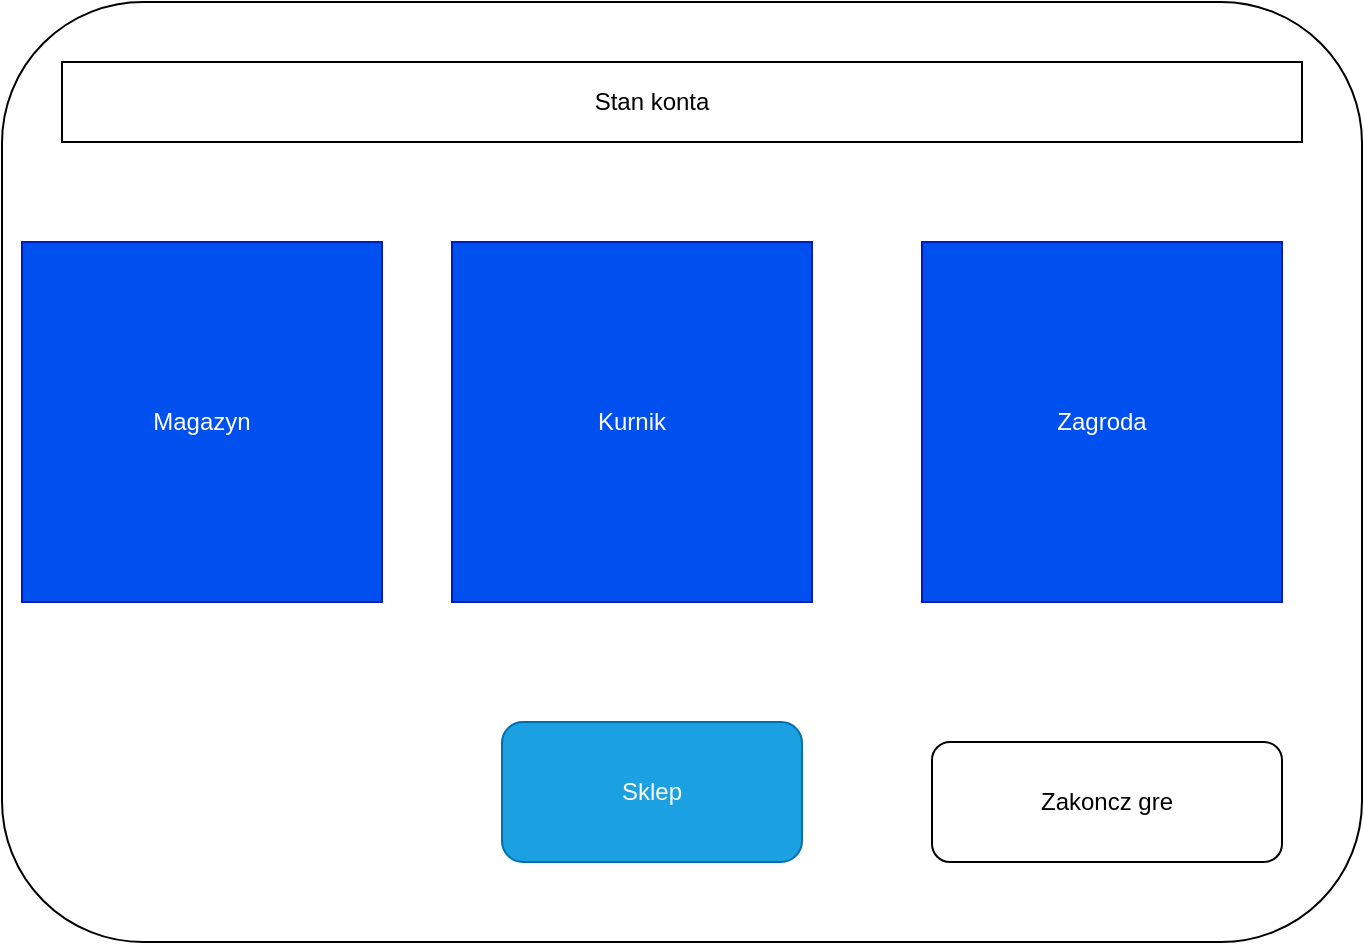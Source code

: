<mxfile version="22.0.2" type="device" pages="3">
  <diagram name="GlowneOkno" id="ZQtiOgeaAqLgtDFDICwd">
    <mxGraphModel dx="1036" dy="606" grid="1" gridSize="10" guides="1" tooltips="1" connect="1" arrows="1" fold="1" page="1" pageScale="1" pageWidth="827" pageHeight="1169" math="0" shadow="0">
      <root>
        <mxCell id="0" />
        <mxCell id="1" parent="0" />
        <mxCell id="v-Db6kQIVCPfQLXBWvrw-2" value="" style="rounded=1;whiteSpace=wrap;html=1;fillColor=none;" parent="1" vertex="1">
          <mxGeometry x="70" y="40" width="680" height="470" as="geometry" />
        </mxCell>
        <mxCell id="v-Db6kQIVCPfQLXBWvrw-3" value="" style="rounded=0;whiteSpace=wrap;html=1;" parent="1" vertex="1">
          <mxGeometry x="100" y="70" width="620" height="40" as="geometry" />
        </mxCell>
        <mxCell id="v-Db6kQIVCPfQLXBWvrw-4" value="Stan konta" style="text;html=1;strokeColor=none;fillColor=none;align=center;verticalAlign=middle;whiteSpace=wrap;rounded=0;" parent="1" vertex="1">
          <mxGeometry x="365" y="75" width="60" height="30" as="geometry" />
        </mxCell>
        <mxCell id="v-Db6kQIVCPfQLXBWvrw-5" value="Sklep" style="rounded=1;whiteSpace=wrap;html=1;fillColor=#1ba1e2;fontColor=#ffffff;strokeColor=#006EAF;" parent="1" vertex="1">
          <mxGeometry x="320" y="400" width="150" height="70" as="geometry" />
        </mxCell>
        <mxCell id="v-Db6kQIVCPfQLXBWvrw-6" value="Magazyn" style="whiteSpace=wrap;html=1;aspect=fixed;fillColor=#0050ef;fontColor=#ffffff;strokeColor=#001DBC;" parent="1" vertex="1">
          <mxGeometry x="80" y="160" width="180" height="180" as="geometry" />
        </mxCell>
        <mxCell id="v-Db6kQIVCPfQLXBWvrw-8" value="Kurnik" style="whiteSpace=wrap;html=1;aspect=fixed;fillColor=#0050ef;fontColor=#ffffff;strokeColor=#001DBC;" parent="1" vertex="1">
          <mxGeometry x="295" y="160" width="180" height="180" as="geometry" />
        </mxCell>
        <mxCell id="v-Db6kQIVCPfQLXBWvrw-9" value="Zagroda" style="whiteSpace=wrap;html=1;aspect=fixed;fillColor=#0050ef;fontColor=#ffffff;strokeColor=#001DBC;" parent="1" vertex="1">
          <mxGeometry x="530" y="160" width="180" height="180" as="geometry" />
        </mxCell>
        <mxCell id="v-Db6kQIVCPfQLXBWvrw-10" value="Zakoncz gre" style="rounded=1;whiteSpace=wrap;html=1;" parent="1" vertex="1">
          <mxGeometry x="535" y="410" width="175" height="60" as="geometry" />
        </mxCell>
      </root>
    </mxGraphModel>
  </diagram>
  <diagram id="us8ZRcSm0wxCaSjN48pm" name="Kurnik">
    <mxGraphModel dx="1036" dy="606" grid="1" gridSize="10" guides="0" tooltips="1" connect="1" arrows="1" fold="1" page="1" pageScale="1" pageWidth="827" pageHeight="1169" math="0" shadow="0">
      <root>
        <mxCell id="0" />
        <mxCell id="1" parent="0" />
        <mxCell id="3XrsAW84MWwJglnKaimV-3" value="Grzenda" style="rounded=0;whiteSpace=wrap;html=1;fillColor=#a0522d;fontColor=#ffffff;strokeColor=#6D1F00;" parent="1" vertex="1">
          <mxGeometry x="40" y="80" width="720" height="150" as="geometry" />
        </mxCell>
        <mxCell id="3XrsAW84MWwJglnKaimV-2" value="Kurnik" style="rounded=0;whiteSpace=wrap;html=1;" parent="1" vertex="1">
          <mxGeometry x="40" y="40" width="720" height="40" as="geometry" />
        </mxCell>
        <mxCell id="3XrsAW84MWwJglnKaimV-10" value="Grzenda" style="rounded=0;whiteSpace=wrap;html=1;fillColor=#a0522d;fontColor=#ffffff;strokeColor=#6D1F00;" parent="1" vertex="1">
          <mxGeometry x="40" y="270" width="720" height="150" as="geometry" />
        </mxCell>
        <mxCell id="3XrsAW84MWwJglnKaimV-11" value="" style="group" parent="1" vertex="1" connectable="0">
          <mxGeometry x="50" y="275" width="100" height="140" as="geometry" />
        </mxCell>
        <mxCell id="3XrsAW84MWwJglnKaimV-12" value="Miejsce na koguta" style="rounded=1;whiteSpace=wrap;html=1;fillColor=#e3c800;fontColor=#FF3333;strokeColor=#B09500;" parent="3XrsAW84MWwJglnKaimV-11" vertex="1">
          <mxGeometry width="100" height="140" as="geometry" />
        </mxCell>
        <mxCell id="3XrsAW84MWwJglnKaimV-17" value="" style="group" parent="1" vertex="1" connectable="0">
          <mxGeometry x="50" y="85" width="170" height="140" as="geometry" />
        </mxCell>
        <mxCell id="3XrsAW84MWwJglnKaimV-8" value="" style="group" parent="3XrsAW84MWwJglnKaimV-17" vertex="1" connectable="0">
          <mxGeometry width="100" height="140" as="geometry" />
        </mxCell>
        <mxCell id="3XrsAW84MWwJglnKaimV-4" value="" style="rounded=1;whiteSpace=wrap;html=1;fillColor=#e3c800;fontColor=#000000;strokeColor=#B09500;" parent="3XrsAW84MWwJglnKaimV-8" vertex="1">
          <mxGeometry width="100" height="140" as="geometry" />
        </mxCell>
        <mxCell id="3XrsAW84MWwJglnKaimV-7" value="Obrzek Koguta" style="ellipse;whiteSpace=wrap;html=1;aspect=fixed;" parent="3XrsAW84MWwJglnKaimV-8" vertex="1">
          <mxGeometry x="10" y="30" width="80" height="80" as="geometry" />
        </mxCell>
        <mxCell id="3XrsAW84MWwJglnKaimV-20" value="" style="group" parent="1" vertex="1" connectable="0">
          <mxGeometry x="250" y="90" width="100" height="140" as="geometry" />
        </mxCell>
        <mxCell id="3XrsAW84MWwJglnKaimV-21" value="" style="rounded=1;whiteSpace=wrap;html=1;fillColor=#e3c800;fontColor=#000000;strokeColor=#B09500;" parent="3XrsAW84MWwJglnKaimV-20" vertex="1">
          <mxGeometry y="-10" width="100" height="140" as="geometry" />
        </mxCell>
        <mxCell id="3XrsAW84MWwJglnKaimV-22" value="Obrzek Kura" style="ellipse;whiteSpace=wrap;html=1;aspect=fixed;" parent="3XrsAW84MWwJglnKaimV-20" vertex="1">
          <mxGeometry x="10" y="30" width="80" height="80" as="geometry" />
        </mxCell>
        <mxCell id="3XrsAW84MWwJglnKaimV-24" value="" style="ellipse;whiteSpace=wrap;html=1;aspect=fixed;fillColor=#fff2cc;gradientColor=#ffd966;strokeColor=#d6b656;" parent="3XrsAW84MWwJglnKaimV-20" vertex="1">
          <mxGeometry y="120" width="20" height="20" as="geometry" />
        </mxCell>
        <mxCell id="3XrsAW84MWwJglnKaimV-25" value="" style="ellipse;whiteSpace=wrap;html=1;aspect=fixed;fillColor=#fff2cc;gradientColor=#ffd966;strokeColor=#d6b656;" parent="3XrsAW84MWwJglnKaimV-20" vertex="1">
          <mxGeometry x="20" y="120" width="20" height="20" as="geometry" />
        </mxCell>
        <mxCell id="3XrsAW84MWwJglnKaimV-26" value="" style="ellipse;whiteSpace=wrap;html=1;aspect=fixed;fillColor=#fff2cc;gradientColor=#ffd966;strokeColor=#d6b656;" parent="3XrsAW84MWwJglnKaimV-20" vertex="1">
          <mxGeometry x="40" y="120" width="20" height="20" as="geometry" />
        </mxCell>
        <mxCell id="3XrsAW84MWwJglnKaimV-27" value="" style="ellipse;whiteSpace=wrap;html=1;aspect=fixed;fillColor=#fff2cc;gradientColor=#ffd966;strokeColor=#d6b656;" parent="3XrsAW84MWwJglnKaimV-20" vertex="1">
          <mxGeometry x="60" y="120" width="20" height="20" as="geometry" />
        </mxCell>
        <mxCell id="3XrsAW84MWwJglnKaimV-28" value="" style="ellipse;whiteSpace=wrap;html=1;aspect=fixed;fillColor=#fff2cc;gradientColor=#ffd966;strokeColor=#d6b656;" parent="3XrsAW84MWwJglnKaimV-20" vertex="1">
          <mxGeometry x="80" y="120" width="20" height="20" as="geometry" />
        </mxCell>
        <mxCell id="3XrsAW84MWwJglnKaimV-35" value="" style="group" parent="1" vertex="1" connectable="0">
          <mxGeometry x="250" y="90" width="100" height="140" as="geometry" />
        </mxCell>
        <mxCell id="3XrsAW84MWwJglnKaimV-36" value="" style="rounded=1;whiteSpace=wrap;html=1;fillColor=#e3c800;fontColor=#000000;strokeColor=#B09500;" parent="3XrsAW84MWwJglnKaimV-35" vertex="1">
          <mxGeometry y="-10" width="100" height="140" as="geometry" />
        </mxCell>
        <mxCell id="3XrsAW84MWwJglnKaimV-37" value="Obrzek Kura" style="ellipse;whiteSpace=wrap;html=1;aspect=fixed;" parent="3XrsAW84MWwJglnKaimV-35" vertex="1">
          <mxGeometry x="10" y="30" width="80" height="80" as="geometry" />
        </mxCell>
        <mxCell id="3XrsAW84MWwJglnKaimV-38" value="" style="ellipse;whiteSpace=wrap;html=1;aspect=fixed;fillColor=#fff2cc;gradientColor=#ffd966;strokeColor=#d6b656;" parent="3XrsAW84MWwJglnKaimV-35" vertex="1">
          <mxGeometry y="120" width="20" height="20" as="geometry" />
        </mxCell>
        <mxCell id="3XrsAW84MWwJglnKaimV-39" value="" style="ellipse;whiteSpace=wrap;html=1;aspect=fixed;fillColor=#fff2cc;gradientColor=#ffd966;strokeColor=#d6b656;" parent="3XrsAW84MWwJglnKaimV-35" vertex="1">
          <mxGeometry x="20" y="120" width="20" height="20" as="geometry" />
        </mxCell>
        <mxCell id="3XrsAW84MWwJglnKaimV-40" value="" style="ellipse;whiteSpace=wrap;html=1;aspect=fixed;fillColor=#fff2cc;gradientColor=#ffd966;strokeColor=#d6b656;" parent="3XrsAW84MWwJglnKaimV-35" vertex="1">
          <mxGeometry x="40" y="120" width="20" height="20" as="geometry" />
        </mxCell>
        <mxCell id="3XrsAW84MWwJglnKaimV-41" value="" style="ellipse;whiteSpace=wrap;html=1;aspect=fixed;fillColor=#fff2cc;gradientColor=#ffd966;strokeColor=#d6b656;" parent="3XrsAW84MWwJglnKaimV-35" vertex="1">
          <mxGeometry x="60" y="120" width="20" height="20" as="geometry" />
        </mxCell>
        <mxCell id="3XrsAW84MWwJglnKaimV-42" value="" style="ellipse;whiteSpace=wrap;html=1;aspect=fixed;fillColor=#fff2cc;gradientColor=#ffd966;strokeColor=#d6b656;" parent="3XrsAW84MWwJglnKaimV-35" vertex="1">
          <mxGeometry x="80" y="120" width="20" height="20" as="geometry" />
        </mxCell>
        <mxCell id="3XrsAW84MWwJglnKaimV-68" value="" style="group" parent="1" vertex="1" connectable="0">
          <mxGeometry x="240" y="280" width="100" height="140" as="geometry" />
        </mxCell>
        <mxCell id="3XrsAW84MWwJglnKaimV-69" value="" style="rounded=1;whiteSpace=wrap;html=1;fillColor=#e3c800;fontColor=#000000;strokeColor=#B09500;" parent="3XrsAW84MWwJglnKaimV-68" vertex="1">
          <mxGeometry y="-10" width="100" height="140" as="geometry" />
        </mxCell>
        <mxCell id="3XrsAW84MWwJglnKaimV-70" value="Obrzek Kura" style="ellipse;whiteSpace=wrap;html=1;aspect=fixed;" parent="3XrsAW84MWwJglnKaimV-68" vertex="1">
          <mxGeometry x="10" y="30" width="80" height="80" as="geometry" />
        </mxCell>
        <mxCell id="3XrsAW84MWwJglnKaimV-71" value="" style="ellipse;whiteSpace=wrap;html=1;aspect=fixed;fillColor=#fff2cc;gradientColor=#ffd966;strokeColor=#d6b656;" parent="3XrsAW84MWwJglnKaimV-68" vertex="1">
          <mxGeometry y="120" width="20" height="20" as="geometry" />
        </mxCell>
        <mxCell id="3XrsAW84MWwJglnKaimV-72" value="" style="ellipse;whiteSpace=wrap;html=1;aspect=fixed;fillColor=#fff2cc;gradientColor=#ffd966;strokeColor=#d6b656;" parent="3XrsAW84MWwJglnKaimV-68" vertex="1">
          <mxGeometry x="20" y="120" width="20" height="20" as="geometry" />
        </mxCell>
        <mxCell id="3XrsAW84MWwJglnKaimV-73" value="" style="ellipse;whiteSpace=wrap;html=1;aspect=fixed;fillColor=#fff2cc;gradientColor=#ffd966;strokeColor=#d6b656;" parent="3XrsAW84MWwJglnKaimV-68" vertex="1">
          <mxGeometry x="40" y="120" width="20" height="20" as="geometry" />
        </mxCell>
        <mxCell id="3XrsAW84MWwJglnKaimV-74" value="" style="ellipse;whiteSpace=wrap;html=1;aspect=fixed;fillColor=#fff2cc;gradientColor=#ffd966;strokeColor=#d6b656;" parent="3XrsAW84MWwJglnKaimV-68" vertex="1">
          <mxGeometry x="60" y="120" width="20" height="20" as="geometry" />
        </mxCell>
        <mxCell id="3XrsAW84MWwJglnKaimV-75" value="" style="ellipse;whiteSpace=wrap;html=1;aspect=fixed;fillColor=#fff2cc;gradientColor=#ffd966;strokeColor=#d6b656;" parent="3XrsAW84MWwJglnKaimV-68" vertex="1">
          <mxGeometry x="80" y="120" width="20" height="20" as="geometry" />
        </mxCell>
        <mxCell id="3XrsAW84MWwJglnKaimV-79" value="" style="group" parent="1" vertex="1" connectable="0">
          <mxGeometry x="240" y="280" width="100" height="140" as="geometry" />
        </mxCell>
        <mxCell id="3XrsAW84MWwJglnKaimV-81" value="Obrzek Kura" style="ellipse;whiteSpace=wrap;html=1;aspect=fixed;" parent="3XrsAW84MWwJglnKaimV-79" vertex="1">
          <mxGeometry x="10" y="30" width="80" height="80" as="geometry" />
        </mxCell>
        <mxCell id="3XrsAW84MWwJglnKaimV-82" value="" style="ellipse;whiteSpace=wrap;html=1;aspect=fixed;fillColor=#d5e8d4;gradientColor=#97d077;strokeColor=#82b366;" parent="3XrsAW84MWwJglnKaimV-79" vertex="1">
          <mxGeometry y="120" width="20" height="20" as="geometry" />
        </mxCell>
        <mxCell id="3XrsAW84MWwJglnKaimV-83" value="" style="ellipse;whiteSpace=wrap;html=1;aspect=fixed;fillColor=#d5e8d4;gradientColor=#97d077;strokeColor=#82b366;" parent="3XrsAW84MWwJglnKaimV-79" vertex="1">
          <mxGeometry x="20" y="120" width="20" height="20" as="geometry" />
        </mxCell>
        <mxCell id="3XrsAW84MWwJglnKaimV-84" value="" style="ellipse;whiteSpace=wrap;html=1;aspect=fixed;fillColor=#fff2cc;gradientColor=#ffd966;strokeColor=#d6b656;" parent="3XrsAW84MWwJglnKaimV-79" vertex="1">
          <mxGeometry x="40" y="120" width="20" height="20" as="geometry" />
        </mxCell>
        <mxCell id="3XrsAW84MWwJglnKaimV-85" value="" style="ellipse;whiteSpace=wrap;html=1;aspect=fixed;fillColor=#d5e8d4;gradientColor=#97d077;strokeColor=#82b366;" parent="3XrsAW84MWwJglnKaimV-79" vertex="1">
          <mxGeometry x="60" y="120" width="20" height="20" as="geometry" />
        </mxCell>
        <mxCell id="3XrsAW84MWwJglnKaimV-86" value="" style="ellipse;whiteSpace=wrap;html=1;aspect=fixed;fillColor=#fff2cc;gradientColor=#ffd966;strokeColor=#d6b656;" parent="3XrsAW84MWwJglnKaimV-79" vertex="1">
          <mxGeometry x="80" y="120" width="20" height="20" as="geometry" />
        </mxCell>
        <mxCell id="3XrsAW84MWwJglnKaimV-90" value="" style="group" parent="1" vertex="1" connectable="0">
          <mxGeometry x="480" y="280" width="100" height="140" as="geometry" />
        </mxCell>
        <mxCell id="3XrsAW84MWwJglnKaimV-91" value="" style="rounded=1;whiteSpace=wrap;html=1;fillColor=#e3c800;fontColor=#000000;strokeColor=#B09500;" parent="3XrsAW84MWwJglnKaimV-90" vertex="1">
          <mxGeometry y="-10" width="100" height="140" as="geometry" />
        </mxCell>
        <mxCell id="3XrsAW84MWwJglnKaimV-92" value="Obrzek Kura" style="ellipse;whiteSpace=wrap;html=1;aspect=fixed;" parent="3XrsAW84MWwJglnKaimV-90" vertex="1">
          <mxGeometry x="10" y="30" width="80" height="80" as="geometry" />
        </mxCell>
        <mxCell id="3XrsAW84MWwJglnKaimV-93" value="" style="ellipse;whiteSpace=wrap;html=1;aspect=fixed;fillColor=#fff2cc;gradientColor=#ffd966;strokeColor=#d6b656;" parent="3XrsAW84MWwJglnKaimV-90" vertex="1">
          <mxGeometry y="120" width="20" height="20" as="geometry" />
        </mxCell>
        <mxCell id="3XrsAW84MWwJglnKaimV-94" value="" style="ellipse;whiteSpace=wrap;html=1;aspect=fixed;fillColor=#fff2cc;gradientColor=#ffd966;strokeColor=#d6b656;" parent="3XrsAW84MWwJglnKaimV-90" vertex="1">
          <mxGeometry x="20" y="120" width="20" height="20" as="geometry" />
        </mxCell>
        <mxCell id="3XrsAW84MWwJglnKaimV-95" value="" style="ellipse;whiteSpace=wrap;html=1;aspect=fixed;fillColor=#fff2cc;gradientColor=#ffd966;strokeColor=#d6b656;" parent="3XrsAW84MWwJglnKaimV-90" vertex="1">
          <mxGeometry x="40" y="120" width="20" height="20" as="geometry" />
        </mxCell>
        <mxCell id="3XrsAW84MWwJglnKaimV-96" value="" style="ellipse;whiteSpace=wrap;html=1;aspect=fixed;fillColor=#fff2cc;gradientColor=#ffd966;strokeColor=#d6b656;" parent="3XrsAW84MWwJglnKaimV-90" vertex="1">
          <mxGeometry x="60" y="120" width="20" height="20" as="geometry" />
        </mxCell>
        <mxCell id="3XrsAW84MWwJglnKaimV-97" value="" style="ellipse;whiteSpace=wrap;html=1;aspect=fixed;fillColor=#fff2cc;gradientColor=#ffd966;strokeColor=#d6b656;" parent="3XrsAW84MWwJglnKaimV-90" vertex="1">
          <mxGeometry x="80" y="120" width="20" height="20" as="geometry" />
        </mxCell>
        <mxCell id="3XrsAW84MWwJglnKaimV-101" value="" style="group;fillColor=none;" parent="1" vertex="1" connectable="0">
          <mxGeometry x="480" y="280" width="100" height="140" as="geometry" />
        </mxCell>
        <mxCell id="3XrsAW84MWwJglnKaimV-102" value="" style="rounded=1;whiteSpace=wrap;html=1;fillColor=#e3c800;fontColor=#000000;strokeColor=#B09500;" parent="3XrsAW84MWwJglnKaimV-101" vertex="1">
          <mxGeometry y="-10" width="100" height="140" as="geometry" />
        </mxCell>
        <mxCell id="3XrsAW84MWwJglnKaimV-103" value="Obrzek Kura" style="ellipse;whiteSpace=wrap;html=1;aspect=fixed;" parent="3XrsAW84MWwJglnKaimV-101" vertex="1">
          <mxGeometry x="10" y="30" width="80" height="80" as="geometry" />
        </mxCell>
        <mxCell id="3XrsAW84MWwJglnKaimV-104" value="" style="ellipse;whiteSpace=wrap;html=1;aspect=fixed;fillColor=none;" parent="3XrsAW84MWwJglnKaimV-101" vertex="1">
          <mxGeometry y="120" width="20" height="20" as="geometry" />
        </mxCell>
        <mxCell id="3XrsAW84MWwJglnKaimV-105" value="" style="ellipse;whiteSpace=wrap;html=1;aspect=fixed;fillColor=none;" parent="3XrsAW84MWwJglnKaimV-101" vertex="1">
          <mxGeometry x="20" y="120" width="20" height="20" as="geometry" />
        </mxCell>
        <mxCell id="3XrsAW84MWwJglnKaimV-106" value="" style="ellipse;whiteSpace=wrap;html=1;aspect=fixed;fillColor=none;" parent="3XrsAW84MWwJglnKaimV-101" vertex="1">
          <mxGeometry x="40" y="120" width="20" height="20" as="geometry" />
        </mxCell>
        <mxCell id="3XrsAW84MWwJglnKaimV-107" value="" style="ellipse;whiteSpace=wrap;html=1;aspect=fixed;fillColor=none;" parent="3XrsAW84MWwJglnKaimV-101" vertex="1">
          <mxGeometry x="60" y="120" width="20" height="20" as="geometry" />
        </mxCell>
        <mxCell id="3XrsAW84MWwJglnKaimV-108" value="" style="ellipse;whiteSpace=wrap;html=1;aspect=fixed;fillColor=none;" parent="3XrsAW84MWwJglnKaimV-101" vertex="1">
          <mxGeometry x="80" y="120" width="20" height="20" as="geometry" />
        </mxCell>
        <mxCell id="3XrsAW84MWwJglnKaimV-110" value="Grzenda" style="rounded=0;whiteSpace=wrap;html=1;fillColor=#a0522d;fontColor=#ffffff;strokeColor=#6D1F00;" parent="1" vertex="1">
          <mxGeometry x="40" y="520" width="720" height="150" as="geometry" />
        </mxCell>
        <mxCell id="3XrsAW84MWwJglnKaimV-111" value="Kurnik" style="rounded=0;whiteSpace=wrap;html=1;" parent="1" vertex="1">
          <mxGeometry x="40" y="480" width="720" height="40" as="geometry" />
        </mxCell>
        <mxCell id="3XrsAW84MWwJglnKaimV-112" value="" style="group" parent="1" vertex="1" connectable="0">
          <mxGeometry x="50" y="525" width="170" height="140" as="geometry" />
        </mxCell>
        <mxCell id="3XrsAW84MWwJglnKaimV-114" value="" style="group" parent="3XrsAW84MWwJglnKaimV-112" vertex="1" connectable="0">
          <mxGeometry width="100" height="140" as="geometry" />
        </mxCell>
        <mxCell id="3XrsAW84MWwJglnKaimV-115" value="" style="rounded=1;whiteSpace=wrap;html=1;fillColor=#e3c800;fontColor=#000000;strokeColor=#B09500;" parent="3XrsAW84MWwJglnKaimV-114" vertex="1">
          <mxGeometry width="100" height="140" as="geometry" />
        </mxCell>
        <mxCell id="3XrsAW84MWwJglnKaimV-116" value="Obrzek Koguta" style="ellipse;whiteSpace=wrap;html=1;aspect=fixed;" parent="3XrsAW84MWwJglnKaimV-114" vertex="1">
          <mxGeometry x="10" y="30" width="80" height="80" as="geometry" />
        </mxCell>
        <mxCell id="3XrsAW84MWwJglnKaimV-155" value="klatka na kurczaki&amp;nbsp;" style="rounded=1;whiteSpace=wrap;html=1;fillColor=#d5e8d4;gradientColor=#97d077;strokeColor=#82b366;fontColor=#000000;" parent="1" vertex="1">
          <mxGeometry x="40" y="720" width="710" height="100" as="geometry" />
        </mxCell>
        <mxCell id="3XrsAW84MWwJglnKaimV-168" value="Liczba kurczakow" style="text;html=1;strokeColor=none;fillColor=none;align=center;verticalAlign=middle;whiteSpace=wrap;rounded=0;fontColor=#000000;" parent="1" vertex="1">
          <mxGeometry x="40" y="720" width="120" height="30" as="geometry" />
        </mxCell>
        <mxCell id="3XrsAW84MWwJglnKaimV-170" value="kurczak" style="ellipse;whiteSpace=wrap;html=1;aspect=fixed;fillColor=#fff2cc;gradientColor=#ffd966;strokeColor=#d6b656;fontColor=#000000;" parent="1" vertex="1">
          <mxGeometry x="50" y="750" width="30" height="30" as="geometry" />
        </mxCell>
        <mxCell id="3XrsAW84MWwJglnKaimV-172" value="Miejsce na kure" style="rounded=1;whiteSpace=wrap;html=1;fillColor=#e3c800;fontColor=#FF3333;strokeColor=#B09500;" parent="1" vertex="1">
          <mxGeometry x="430" y="530" width="100" height="140" as="geometry" />
        </mxCell>
        <mxCell id="3XrsAW84MWwJglnKaimV-173" value="Grzenda" style="rounded=0;whiteSpace=wrap;html=1;fillColor=#a0522d;fontColor=#ffffff;strokeColor=#6D1F00;" parent="1" vertex="1">
          <mxGeometry x="40" y="900" width="740" height="150" as="geometry" />
        </mxCell>
        <mxCell id="3XrsAW84MWwJglnKaimV-175" value="Miejsce na koguta&lt;br&gt;bez koguta nie ma jaj" style="rounded=1;whiteSpace=wrap;html=1;fillColor=#e3c800;fontColor=#FF3333;strokeColor=#B09500;" parent="1" vertex="1">
          <mxGeometry x="60" y="905" width="100" height="140" as="geometry" />
        </mxCell>
        <mxCell id="3XrsAW84MWwJglnKaimV-176" value="Miejsce na kure" style="rounded=1;whiteSpace=wrap;html=1;fillColor=#e3c800;fontColor=#FF3333;strokeColor=#B09500;" parent="1" vertex="1">
          <mxGeometry x="190" y="905" width="100" height="140" as="geometry" />
        </mxCell>
        <mxCell id="3XrsAW84MWwJglnKaimV-177" value="Miejsce na kure" style="rounded=1;whiteSpace=wrap;html=1;fillColor=#e3c800;fontColor=#FF3333;strokeColor=#B09500;" parent="1" vertex="1">
          <mxGeometry x="314" y="905" width="100" height="140" as="geometry" />
        </mxCell>
        <mxCell id="3XrsAW84MWwJglnKaimV-178" value="Miejsce na kure" style="rounded=1;whiteSpace=wrap;html=1;fillColor=#e3c800;fontColor=#FF3333;strokeColor=#B09500;" parent="1" vertex="1">
          <mxGeometry x="440" y="905" width="100" height="140" as="geometry" />
        </mxCell>
        <mxCell id="3XrsAW84MWwJglnKaimV-180" value="Miejsce na kure" style="rounded=1;whiteSpace=wrap;html=1;fillColor=#e3c800;fontColor=#FF3333;strokeColor=#B09500;" parent="1" vertex="1">
          <mxGeometry x="560" y="905" width="100" height="140" as="geometry" />
        </mxCell>
        <mxCell id="3XrsAW84MWwJglnKaimV-181" value="Miejsce na kure" style="rounded=1;whiteSpace=wrap;html=1;fillColor=#e3c800;fontColor=#FF3333;strokeColor=#B09500;" parent="1" vertex="1">
          <mxGeometry x="670" y="905" width="100" height="140" as="geometry" />
        </mxCell>
        <mxCell id="3XrsAW84MWwJglnKaimV-182" value="Grzenda" style="rounded=0;whiteSpace=wrap;html=1;fillColor=#a0522d;fontColor=#ffffff;strokeColor=#6D1F00;" parent="1" vertex="1">
          <mxGeometry x="40" y="1090" width="740" height="150" as="geometry" />
        </mxCell>
        <mxCell id="3XrsAW84MWwJglnKaimV-183" value="Miejsce na koguta" style="rounded=1;whiteSpace=wrap;html=1;fillColor=#e3c800;fontColor=#FF3333;strokeColor=#B09500;" parent="1" vertex="1">
          <mxGeometry x="60" y="1095" width="100" height="140" as="geometry" />
        </mxCell>
        <mxCell id="3XrsAW84MWwJglnKaimV-184" value="Miejsce na kure" style="rounded=1;whiteSpace=wrap;html=1;fillColor=#e3c800;fontColor=#FF3333;strokeColor=#B09500;" parent="1" vertex="1">
          <mxGeometry x="190" y="1095" width="100" height="140" as="geometry" />
        </mxCell>
        <mxCell id="3XrsAW84MWwJglnKaimV-185" value="Miejsce na kure" style="rounded=1;whiteSpace=wrap;html=1;fillColor=#e3c800;fontColor=#FF3333;strokeColor=#B09500;" parent="1" vertex="1">
          <mxGeometry x="314" y="1095" width="100" height="140" as="geometry" />
        </mxCell>
        <mxCell id="3XrsAW84MWwJglnKaimV-186" value="Miejsce na kure" style="rounded=1;whiteSpace=wrap;html=1;fillColor=#e3c800;fontColor=#FF3333;strokeColor=#B09500;" parent="1" vertex="1">
          <mxGeometry x="440" y="1095" width="100" height="140" as="geometry" />
        </mxCell>
        <mxCell id="3XrsAW84MWwJglnKaimV-187" value="Miejsce na kure" style="rounded=1;whiteSpace=wrap;html=1;fillColor=#e3c800;fontColor=#FF3333;strokeColor=#B09500;" parent="1" vertex="1">
          <mxGeometry x="560" y="1095" width="100" height="140" as="geometry" />
        </mxCell>
        <mxCell id="3XrsAW84MWwJglnKaimV-188" value="Miejsce na kure" style="rounded=1;whiteSpace=wrap;html=1;fillColor=#e3c800;fontColor=#FF3333;strokeColor=#B09500;" parent="1" vertex="1">
          <mxGeometry x="670" y="1095" width="100" height="140" as="geometry" />
        </mxCell>
        <mxCell id="3XrsAW84MWwJglnKaimV-190" value="" style="group" parent="1" vertex="1" connectable="0">
          <mxGeometry x="60" y="1095" width="100" height="140" as="geometry" />
        </mxCell>
        <mxCell id="3XrsAW84MWwJglnKaimV-191" value="" style="rounded=1;whiteSpace=wrap;html=1;fillColor=#e3c800;fontColor=#000000;strokeColor=#B09500;" parent="3XrsAW84MWwJglnKaimV-190" vertex="1">
          <mxGeometry width="100" height="140" as="geometry" />
        </mxCell>
        <mxCell id="3XrsAW84MWwJglnKaimV-192" value="Obrzek Koguta" style="ellipse;whiteSpace=wrap;html=1;aspect=fixed;" parent="3XrsAW84MWwJglnKaimV-190" vertex="1">
          <mxGeometry x="10" y="30" width="80" height="80" as="geometry" />
        </mxCell>
        <mxCell id="3XrsAW84MWwJglnKaimV-193" value="Grzenda" style="rounded=0;whiteSpace=wrap;html=1;fillColor=#a0522d;fontColor=#ffffff;strokeColor=#6D1F00;" parent="1" vertex="1">
          <mxGeometry x="40" y="1280" width="740" height="150" as="geometry" />
        </mxCell>
        <mxCell id="3XrsAW84MWwJglnKaimV-194" value="Miejsce na koguta" style="rounded=1;whiteSpace=wrap;html=1;fillColor=#e3c800;fontColor=#FF3333;strokeColor=#B09500;" parent="1" vertex="1">
          <mxGeometry x="60" y="1285" width="100" height="140" as="geometry" />
        </mxCell>
        <mxCell id="3XrsAW84MWwJglnKaimV-196" value="Miejsce na kure" style="rounded=1;whiteSpace=wrap;html=1;fillColor=#e3c800;fontColor=#FF3333;strokeColor=#B09500;" parent="1" vertex="1">
          <mxGeometry x="314" y="1285" width="100" height="140" as="geometry" />
        </mxCell>
        <mxCell id="3XrsAW84MWwJglnKaimV-197" value="Miejsce na kure" style="rounded=1;whiteSpace=wrap;html=1;fillColor=#e3c800;fontColor=#FF3333;strokeColor=#B09500;" parent="1" vertex="1">
          <mxGeometry x="440" y="1285" width="100" height="140" as="geometry" />
        </mxCell>
        <mxCell id="3XrsAW84MWwJglnKaimV-198" value="Miejsce na kure" style="rounded=1;whiteSpace=wrap;html=1;fillColor=#e3c800;fontColor=#FF3333;strokeColor=#B09500;" parent="1" vertex="1">
          <mxGeometry x="560" y="1285" width="100" height="140" as="geometry" />
        </mxCell>
        <mxCell id="3XrsAW84MWwJglnKaimV-199" value="Miejsce na kure" style="rounded=1;whiteSpace=wrap;html=1;fillColor=#e3c800;fontColor=#FF3333;strokeColor=#B09500;" parent="1" vertex="1">
          <mxGeometry x="670" y="1285" width="100" height="140" as="geometry" />
        </mxCell>
        <mxCell id="3XrsAW84MWwJglnKaimV-200" value="" style="group" parent="1" vertex="1" connectable="0">
          <mxGeometry x="60" y="1285" width="100" height="140" as="geometry" />
        </mxCell>
        <mxCell id="3XrsAW84MWwJglnKaimV-201" value="" style="rounded=1;whiteSpace=wrap;html=1;fillColor=#e3c800;fontColor=#000000;strokeColor=#B09500;" parent="3XrsAW84MWwJglnKaimV-200" vertex="1">
          <mxGeometry width="100" height="140" as="geometry" />
        </mxCell>
        <mxCell id="3XrsAW84MWwJglnKaimV-202" value="Obrzek Koguta" style="ellipse;whiteSpace=wrap;html=1;aspect=fixed;" parent="3XrsAW84MWwJglnKaimV-200" vertex="1">
          <mxGeometry x="10" y="30" width="80" height="80" as="geometry" />
        </mxCell>
        <mxCell id="3XrsAW84MWwJglnKaimV-241" value="" style="group" parent="1" vertex="1" connectable="0">
          <mxGeometry x="250" y="530" width="100" height="140" as="geometry" />
        </mxCell>
        <mxCell id="3XrsAW84MWwJglnKaimV-121" value="" style="group" parent="3XrsAW84MWwJglnKaimV-241" vertex="1" connectable="0">
          <mxGeometry width="100" height="140" as="geometry" />
        </mxCell>
        <mxCell id="3XrsAW84MWwJglnKaimV-122" value="" style="rounded=1;whiteSpace=wrap;html=1;fillColor=#e3c800;fontColor=#000000;strokeColor=#B09500;" parent="3XrsAW84MWwJglnKaimV-121" vertex="1">
          <mxGeometry y="-10" width="100" height="140" as="geometry" />
        </mxCell>
        <mxCell id="3XrsAW84MWwJglnKaimV-123" value="Obrzek Kura" style="ellipse;whiteSpace=wrap;html=1;aspect=fixed;" parent="3XrsAW84MWwJglnKaimV-121" vertex="1">
          <mxGeometry x="10" y="30" width="80" height="80" as="geometry" />
        </mxCell>
        <mxCell id="3XrsAW84MWwJglnKaimV-124" value="" style="ellipse;whiteSpace=wrap;html=1;aspect=fixed;fillColor=#fff2cc;gradientColor=#ffd966;strokeColor=#d6b656;" parent="3XrsAW84MWwJglnKaimV-121" vertex="1">
          <mxGeometry y="120" width="20" height="20" as="geometry" />
        </mxCell>
        <mxCell id="3XrsAW84MWwJglnKaimV-125" value="" style="ellipse;whiteSpace=wrap;html=1;aspect=fixed;fillColor=#fff2cc;gradientColor=#ffd966;strokeColor=#d6b656;" parent="3XrsAW84MWwJglnKaimV-121" vertex="1">
          <mxGeometry x="20" y="120" width="20" height="20" as="geometry" />
        </mxCell>
        <mxCell id="3XrsAW84MWwJglnKaimV-126" value="" style="ellipse;whiteSpace=wrap;html=1;aspect=fixed;fillColor=#fff2cc;gradientColor=#ffd966;strokeColor=#d6b656;" parent="3XrsAW84MWwJglnKaimV-121" vertex="1">
          <mxGeometry x="40" y="120" width="20" height="20" as="geometry" />
        </mxCell>
        <mxCell id="3XrsAW84MWwJglnKaimV-127" value="" style="ellipse;whiteSpace=wrap;html=1;aspect=fixed;fillColor=#fff2cc;gradientColor=#ffd966;strokeColor=#d6b656;" parent="3XrsAW84MWwJglnKaimV-121" vertex="1">
          <mxGeometry x="60" y="120" width="20" height="20" as="geometry" />
        </mxCell>
        <mxCell id="3XrsAW84MWwJglnKaimV-128" value="" style="ellipse;whiteSpace=wrap;html=1;aspect=fixed;fillColor=#fff2cc;gradientColor=#ffd966;strokeColor=#d6b656;" parent="3XrsAW84MWwJglnKaimV-121" vertex="1">
          <mxGeometry x="80" y="120" width="20" height="20" as="geometry" />
        </mxCell>
        <mxCell id="3XrsAW84MWwJglnKaimV-132" value="" style="group" parent="3XrsAW84MWwJglnKaimV-241" vertex="1" connectable="0">
          <mxGeometry width="100" height="140" as="geometry" />
        </mxCell>
        <mxCell id="3XrsAW84MWwJglnKaimV-133" value="" style="rounded=1;whiteSpace=wrap;html=1;fillColor=#e3c800;fontColor=#000000;strokeColor=#B09500;" parent="3XrsAW84MWwJglnKaimV-132" vertex="1">
          <mxGeometry y="-10" width="100" height="140" as="geometry" />
        </mxCell>
        <mxCell id="3XrsAW84MWwJglnKaimV-134" value="Obrzek Kura" style="ellipse;whiteSpace=wrap;html=1;aspect=fixed;" parent="3XrsAW84MWwJglnKaimV-132" vertex="1">
          <mxGeometry x="10" y="30" width="80" height="80" as="geometry" />
        </mxCell>
        <mxCell id="3XrsAW84MWwJglnKaimV-135" value="" style="ellipse;whiteSpace=wrap;html=1;aspect=fixed;fillColor=#fff2cc;gradientColor=#ffd966;strokeColor=#d6b656;" parent="3XrsAW84MWwJglnKaimV-132" vertex="1">
          <mxGeometry y="120" width="20" height="20" as="geometry" />
        </mxCell>
        <mxCell id="3XrsAW84MWwJglnKaimV-136" value="" style="ellipse;whiteSpace=wrap;html=1;aspect=fixed;fillColor=#fff2cc;gradientColor=#ffd966;strokeColor=#d6b656;" parent="3XrsAW84MWwJglnKaimV-132" vertex="1">
          <mxGeometry x="20" y="120" width="20" height="20" as="geometry" />
        </mxCell>
        <mxCell id="3XrsAW84MWwJglnKaimV-137" value="" style="ellipse;whiteSpace=wrap;html=1;aspect=fixed;fillColor=#fff2cc;gradientColor=#ffd966;strokeColor=#d6b656;" parent="3XrsAW84MWwJglnKaimV-132" vertex="1">
          <mxGeometry x="40" y="120" width="20" height="20" as="geometry" />
        </mxCell>
        <mxCell id="3XrsAW84MWwJglnKaimV-138" value="" style="ellipse;whiteSpace=wrap;html=1;aspect=fixed;fillColor=#fff2cc;gradientColor=#ffd966;strokeColor=#d6b656;" parent="3XrsAW84MWwJglnKaimV-132" vertex="1">
          <mxGeometry x="60" y="120" width="20" height="20" as="geometry" />
        </mxCell>
        <mxCell id="3XrsAW84MWwJglnKaimV-139" value="" style="ellipse;whiteSpace=wrap;html=1;aspect=fixed;fillColor=#fff2cc;gradientColor=#ffd966;strokeColor=#d6b656;" parent="3XrsAW84MWwJglnKaimV-132" vertex="1">
          <mxGeometry x="80" y="120" width="20" height="20" as="geometry" />
        </mxCell>
        <mxCell id="3XrsAW84MWwJglnKaimV-119" value="&lt;font color=&quot;#000000&quot;&gt;najedzenie&lt;/font&gt;" style="rounded=0;whiteSpace=wrap;html=1;fillColor=#d5e8d4;gradientColor=#97d077;strokeColor=#82b366;" parent="3XrsAW84MWwJglnKaimV-132" vertex="1">
          <mxGeometry width="100" height="10" as="geometry" />
        </mxCell>
        <mxCell id="3XrsAW84MWwJglnKaimV-152" value="&lt;font color=&quot;#000000&quot;&gt;napojenie&lt;/font&gt;" style="rounded=0;whiteSpace=wrap;html=1;fillColor=#ffcd28;strokeColor=#d79b00;gradientColor=#ffa500;" parent="3XrsAW84MWwJglnKaimV-132" vertex="1">
          <mxGeometry y="10" width="100" height="10" as="geometry" />
        </mxCell>
        <mxCell id="3XrsAW84MWwJglnKaimV-243" value="" style="group" parent="3XrsAW84MWwJglnKaimV-132" vertex="1" connectable="0">
          <mxGeometry width="100" height="140" as="geometry" />
        </mxCell>
        <mxCell id="3XrsAW84MWwJglnKaimV-244" value="" style="rounded=1;whiteSpace=wrap;html=1;fillColor=#e3c800;fontColor=#000000;strokeColor=#B09500;" parent="3XrsAW84MWwJglnKaimV-243" vertex="1">
          <mxGeometry y="-10" width="100" height="140" as="geometry" />
        </mxCell>
        <mxCell id="3XrsAW84MWwJglnKaimV-245" value="Obrzek Kura" style="ellipse;whiteSpace=wrap;html=1;aspect=fixed;" parent="3XrsAW84MWwJglnKaimV-243" vertex="1">
          <mxGeometry x="10" y="30" width="80" height="80" as="geometry" />
        </mxCell>
        <mxCell id="3XrsAW84MWwJglnKaimV-246" value="" style="ellipse;whiteSpace=wrap;html=1;aspect=fixed;fillColor=#fff2cc;gradientColor=#ffd966;strokeColor=#d6b656;" parent="3XrsAW84MWwJglnKaimV-243" vertex="1">
          <mxGeometry y="120" width="20" height="20" as="geometry" />
        </mxCell>
        <mxCell id="3XrsAW84MWwJglnKaimV-247" value="" style="ellipse;whiteSpace=wrap;html=1;aspect=fixed;fillColor=#fff2cc;gradientColor=#ffd966;strokeColor=#d6b656;" parent="3XrsAW84MWwJglnKaimV-243" vertex="1">
          <mxGeometry x="20" y="120" width="20" height="20" as="geometry" />
        </mxCell>
        <mxCell id="3XrsAW84MWwJglnKaimV-248" value="" style="ellipse;whiteSpace=wrap;html=1;aspect=fixed;fillColor=#fff2cc;gradientColor=#ffd966;strokeColor=#d6b656;" parent="3XrsAW84MWwJglnKaimV-243" vertex="1">
          <mxGeometry x="40" y="120" width="20" height="20" as="geometry" />
        </mxCell>
        <mxCell id="3XrsAW84MWwJglnKaimV-249" value="" style="ellipse;whiteSpace=wrap;html=1;aspect=fixed;fillColor=#fff2cc;gradientColor=#ffd966;strokeColor=#d6b656;" parent="3XrsAW84MWwJglnKaimV-243" vertex="1">
          <mxGeometry x="60" y="120" width="20" height="20" as="geometry" />
        </mxCell>
        <mxCell id="3XrsAW84MWwJglnKaimV-250" value="" style="ellipse;whiteSpace=wrap;html=1;aspect=fixed;fillColor=#fff2cc;gradientColor=#ffd966;strokeColor=#d6b656;" parent="3XrsAW84MWwJglnKaimV-243" vertex="1">
          <mxGeometry x="80" y="120" width="20" height="20" as="geometry" />
        </mxCell>
        <mxCell id="3XrsAW84MWwJglnKaimV-251" value="" style="group" parent="1" vertex="1" connectable="0">
          <mxGeometry x="180" y="1290" width="100" height="140" as="geometry" />
        </mxCell>
        <mxCell id="3XrsAW84MWwJglnKaimV-252" value="" style="rounded=1;whiteSpace=wrap;html=1;fillColor=#e3c800;fontColor=#000000;strokeColor=#B09500;" parent="3XrsAW84MWwJglnKaimV-251" vertex="1">
          <mxGeometry y="-10" width="100" height="140" as="geometry" />
        </mxCell>
        <mxCell id="3XrsAW84MWwJglnKaimV-253" value="Obrzek Kura" style="ellipse;whiteSpace=wrap;html=1;aspect=fixed;" parent="3XrsAW84MWwJglnKaimV-251" vertex="1">
          <mxGeometry x="10" y="30" width="80" height="80" as="geometry" />
        </mxCell>
        <mxCell id="3XrsAW84MWwJglnKaimV-254" value="" style="ellipse;whiteSpace=wrap;html=1;aspect=fixed;fillColor=#fff2cc;gradientColor=#ffd966;strokeColor=#d6b656;" parent="3XrsAW84MWwJglnKaimV-251" vertex="1">
          <mxGeometry y="120" width="20" height="20" as="geometry" />
        </mxCell>
        <mxCell id="3XrsAW84MWwJglnKaimV-255" value="" style="ellipse;whiteSpace=wrap;html=1;aspect=fixed;fillColor=#fff2cc;gradientColor=#ffd966;strokeColor=#d6b656;" parent="3XrsAW84MWwJglnKaimV-251" vertex="1">
          <mxGeometry x="20" y="120" width="20" height="20" as="geometry" />
        </mxCell>
        <mxCell id="3XrsAW84MWwJglnKaimV-256" value="" style="ellipse;whiteSpace=wrap;html=1;aspect=fixed;fillColor=#fff2cc;gradientColor=#ffd966;strokeColor=#d6b656;" parent="3XrsAW84MWwJglnKaimV-251" vertex="1">
          <mxGeometry x="40" y="120" width="20" height="20" as="geometry" />
        </mxCell>
        <mxCell id="3XrsAW84MWwJglnKaimV-257" value="" style="ellipse;whiteSpace=wrap;html=1;aspect=fixed;fillColor=#fff2cc;gradientColor=#ffd966;strokeColor=#d6b656;" parent="3XrsAW84MWwJglnKaimV-251" vertex="1">
          <mxGeometry x="60" y="120" width="20" height="20" as="geometry" />
        </mxCell>
        <mxCell id="3XrsAW84MWwJglnKaimV-258" value="" style="ellipse;whiteSpace=wrap;html=1;aspect=fixed;fillColor=#fff2cc;gradientColor=#ffd966;strokeColor=#d6b656;" parent="3XrsAW84MWwJglnKaimV-251" vertex="1">
          <mxGeometry x="80" y="120" width="20" height="20" as="geometry" />
        </mxCell>
        <mxCell id="3XrsAW84MWwJglnKaimV-259" value="&lt;font color=&quot;#000000&quot;&gt;najedzenie&lt;/font&gt;" style="rounded=0;whiteSpace=wrap;html=1;fillColor=#d5e8d4;gradientColor=#97d077;strokeColor=#82b366;" parent="3XrsAW84MWwJglnKaimV-251" vertex="1">
          <mxGeometry width="100" height="10" as="geometry" />
        </mxCell>
        <mxCell id="3XrsAW84MWwJglnKaimV-260" value="&lt;font color=&quot;#000000&quot;&gt;napojenie&lt;/font&gt;" style="rounded=0;whiteSpace=wrap;html=1;fillColor=#ffcd28;strokeColor=#d79b00;gradientColor=#ffa500;" parent="3XrsAW84MWwJglnKaimV-251" vertex="1">
          <mxGeometry y="10" width="100" height="10" as="geometry" />
        </mxCell>
        <mxCell id="3XrsAW84MWwJglnKaimV-280" value="Grzenda" style="rounded=0;whiteSpace=wrap;html=1;fillColor=#a0522d;fontColor=#ffffff;strokeColor=#6D1F00;" parent="1" vertex="1">
          <mxGeometry x="40" y="1490" width="740" height="150" as="geometry" />
        </mxCell>
        <mxCell id="3XrsAW84MWwJglnKaimV-281" value="Miejsce na koguta&lt;br&gt;bez koguta nie ma jaj" style="rounded=1;whiteSpace=wrap;html=1;fillColor=#e3c800;fontColor=#FF3333;strokeColor=#B09500;" parent="1" vertex="1">
          <mxGeometry x="60" y="1495" width="100" height="140" as="geometry" />
        </mxCell>
        <mxCell id="3XrsAW84MWwJglnKaimV-282" value="Miejsce na kure" style="rounded=1;whiteSpace=wrap;html=1;fillColor=#e3c800;fontColor=#FF3333;strokeColor=#B09500;" parent="1" vertex="1">
          <mxGeometry x="314" y="1495" width="100" height="140" as="geometry" />
        </mxCell>
        <mxCell id="3XrsAW84MWwJglnKaimV-283" value="Miejsce na kure" style="rounded=1;whiteSpace=wrap;html=1;fillColor=#e3c800;fontColor=#FF3333;strokeColor=#B09500;" parent="1" vertex="1">
          <mxGeometry x="440" y="1495" width="100" height="140" as="geometry" />
        </mxCell>
        <mxCell id="3XrsAW84MWwJglnKaimV-284" value="Miejsce na kure" style="rounded=1;whiteSpace=wrap;html=1;fillColor=#e3c800;fontColor=#FF3333;strokeColor=#B09500;" parent="1" vertex="1">
          <mxGeometry x="560" y="1495" width="100" height="140" as="geometry" />
        </mxCell>
        <mxCell id="3XrsAW84MWwJglnKaimV-285" value="Miejsce na kure" style="rounded=1;whiteSpace=wrap;html=1;fillColor=#e3c800;fontColor=#FF3333;strokeColor=#B09500;" parent="1" vertex="1">
          <mxGeometry x="670" y="1495" width="100" height="140" as="geometry" />
        </mxCell>
        <mxCell id="3XrsAW84MWwJglnKaimV-289" value="" style="group" parent="1" vertex="1" connectable="0">
          <mxGeometry x="180" y="1500" width="100" height="140" as="geometry" />
        </mxCell>
        <mxCell id="3XrsAW84MWwJglnKaimV-290" value="" style="rounded=1;whiteSpace=wrap;html=1;fillColor=#e3c800;fontColor=#000000;strokeColor=#B09500;" parent="3XrsAW84MWwJglnKaimV-289" vertex="1">
          <mxGeometry y="-10" width="100" height="140" as="geometry" />
        </mxCell>
        <mxCell id="3XrsAW84MWwJglnKaimV-291" value="Obrzek Kura" style="ellipse;whiteSpace=wrap;html=1;aspect=fixed;" parent="3XrsAW84MWwJglnKaimV-289" vertex="1">
          <mxGeometry x="10" y="30" width="80" height="80" as="geometry" />
        </mxCell>
        <mxCell id="3XrsAW84MWwJglnKaimV-292" value="" style="ellipse;whiteSpace=wrap;html=1;aspect=fixed;fillColor=#fff2cc;gradientColor=#ffd966;strokeColor=#d6b656;" parent="3XrsAW84MWwJglnKaimV-289" vertex="1">
          <mxGeometry y="120" width="20" height="20" as="geometry" />
        </mxCell>
        <mxCell id="3XrsAW84MWwJglnKaimV-293" value="" style="ellipse;whiteSpace=wrap;html=1;aspect=fixed;fillColor=#fff2cc;gradientColor=#ffd966;strokeColor=#d6b656;" parent="3XrsAW84MWwJglnKaimV-289" vertex="1">
          <mxGeometry x="20" y="120" width="20" height="20" as="geometry" />
        </mxCell>
        <mxCell id="3XrsAW84MWwJglnKaimV-294" value="" style="ellipse;whiteSpace=wrap;html=1;aspect=fixed;fillColor=#fff2cc;gradientColor=#ffd966;strokeColor=#d6b656;" parent="3XrsAW84MWwJglnKaimV-289" vertex="1">
          <mxGeometry x="40" y="120" width="20" height="20" as="geometry" />
        </mxCell>
        <mxCell id="3XrsAW84MWwJglnKaimV-295" value="" style="ellipse;whiteSpace=wrap;html=1;aspect=fixed;fillColor=#fff2cc;gradientColor=#ffd966;strokeColor=#d6b656;" parent="3XrsAW84MWwJglnKaimV-289" vertex="1">
          <mxGeometry x="60" y="120" width="20" height="20" as="geometry" />
        </mxCell>
        <mxCell id="3XrsAW84MWwJglnKaimV-296" value="" style="ellipse;whiteSpace=wrap;html=1;aspect=fixed;fillColor=#fff2cc;gradientColor=#ffd966;strokeColor=#d6b656;" parent="3XrsAW84MWwJglnKaimV-289" vertex="1">
          <mxGeometry x="80" y="120" width="20" height="20" as="geometry" />
        </mxCell>
        <mxCell id="3XrsAW84MWwJglnKaimV-297" value="&lt;font color=&quot;#000000&quot;&gt;najedzenie&lt;/font&gt;" style="rounded=0;whiteSpace=wrap;html=1;fillColor=#d5e8d4;gradientColor=#97d077;strokeColor=#82b366;" parent="3XrsAW84MWwJglnKaimV-289" vertex="1">
          <mxGeometry width="100" height="10" as="geometry" />
        </mxCell>
        <mxCell id="3XrsAW84MWwJglnKaimV-298" value="&lt;font color=&quot;#000000&quot;&gt;napojenie&lt;/font&gt;" style="rounded=0;whiteSpace=wrap;html=1;fillColor=#ffcd28;strokeColor=#d79b00;gradientColor=#ffa500;" parent="3XrsAW84MWwJglnKaimV-289" vertex="1">
          <mxGeometry y="10" width="100" height="10" as="geometry" />
        </mxCell>
        <mxCell id="rNlMAWKXKhatfzZFzcHo-1" value="klatka na kurczaki&amp;nbsp;" style="rounded=1;whiteSpace=wrap;html=1;fillColor=#d5e8d4;gradientColor=#97d077;strokeColor=#82b366;fontColor=#000000;" vertex="1" parent="1">
          <mxGeometry x="40" y="1700" width="730" height="100" as="geometry" />
        </mxCell>
        <mxCell id="rNlMAWKXKhatfzZFzcHo-3" value="kurczak" style="ellipse;whiteSpace=wrap;html=1;aspect=fixed;fillColor=#fff2cc;gradientColor=#ffd966;strokeColor=#d6b656;fontColor=#000000;" vertex="1" parent="1">
          <mxGeometry x="50" y="1710" width="30" height="30" as="geometry" />
        </mxCell>
        <mxCell id="rNlMAWKXKhatfzZFzcHo-5" value="" style="rounded=0;whiteSpace=wrap;html=1;fillColor=#60a917;fontColor=#ffffff;strokeColor=#2D7600;" vertex="1" parent="1">
          <mxGeometry x="40" y="1650" width="730" height="50" as="geometry" />
        </mxCell>
        <mxCell id="rNlMAWKXKhatfzZFzcHo-2" value="Liczba kurczakow" style="text;html=1;strokeColor=none;fillColor=none;align=center;verticalAlign=middle;whiteSpace=wrap;rounded=0;fontColor=#000000;" vertex="1" parent="1">
          <mxGeometry x="40" y="1660" width="120" height="30" as="geometry" />
        </mxCell>
        <mxCell id="0pZC8ws9aS5EJwV_L5Fn-1" value="&lt;h1&gt;kurnik&lt;/h1&gt;" style="rounded=0;whiteSpace=wrap;html=1;fillColor=#1ba1e2;fontColor=#ffffff;strokeColor=#006EAF;" vertex="1" parent="1">
          <mxGeometry x="40" y="1840" width="720" height="40" as="geometry" />
        </mxCell>
        <mxCell id="0pZC8ws9aS5EJwV_L5Fn-2" value="&lt;h1&gt;informacje&lt;/h1&gt;" style="rounded=0;whiteSpace=wrap;html=1;" vertex="1" parent="1">
          <mxGeometry x="35" y="1890" width="725" height="40" as="geometry" />
        </mxCell>
        <mxCell id="0pZC8ws9aS5EJwV_L5Fn-3" value="&lt;h1&gt;grzenda X&lt;/h1&gt;" style="rounded=0;whiteSpace=wrap;html=1;fillColor=#60a917;fontColor=#ffffff;strokeColor=#2D7600;" vertex="1" parent="1">
          <mxGeometry x="35" y="1930" width="725" height="40" as="geometry" />
        </mxCell>
        <mxCell id="0pZC8ws9aS5EJwV_L5Fn-4" value="&lt;h1&gt;klatka X&lt;/h1&gt;" style="rounded=0;whiteSpace=wrap;html=1;fillColor=#008a00;fontColor=#ffffff;strokeColor=#005700;" vertex="1" parent="1">
          <mxGeometry x="32.5" y="1970" width="725" height="40" as="geometry" />
        </mxCell>
      </root>
    </mxGraphModel>
  </diagram>
  <diagram id="utH2QE_cqI2mEyDYrY-t" name="ZAGRODA">
    <mxGraphModel dx="1036" dy="606" grid="1" gridSize="10" guides="1" tooltips="1" connect="1" arrows="1" fold="1" page="1" pageScale="1" pageWidth="827" pageHeight="1169" math="0" shadow="0">
      <root>
        <mxCell id="0" />
        <mxCell id="1" parent="0" />
        <mxCell id="cVhg4gIjvrOeg3cmqzNB-1" value="" style="rounded=1;whiteSpace=wrap;html=1;fillColor=#a0522d;fontColor=#ffffff;strokeColor=#6D1F00;" parent="1" vertex="1">
          <mxGeometry x="40" y="40" width="780" height="470" as="geometry" />
        </mxCell>
        <mxCell id="cVhg4gIjvrOeg3cmqzNB-2" value="" style="rounded=1;whiteSpace=wrap;html=1;fillColor=#d0cee2;strokeColor=#56517e;" parent="1" vertex="1">
          <mxGeometry x="70" y="60" width="300" height="40" as="geometry" />
        </mxCell>
        <mxCell id="cVhg4gIjvrOeg3cmqzNB-5" value="" style="rounded=1;whiteSpace=wrap;html=1;fillColor=#d0cee2;strokeColor=#56517e;" parent="1" vertex="1">
          <mxGeometry x="70" y="160" width="300" height="40" as="geometry" />
        </mxCell>
        <mxCell id="cVhg4gIjvrOeg3cmqzNB-6" value="" style="rounded=1;whiteSpace=wrap;html=1;fillColor=#d0cee2;strokeColor=#56517e;" parent="1" vertex="1">
          <mxGeometry x="70" y="250" width="300" height="40" as="geometry" />
        </mxCell>
        <mxCell id="cVhg4gIjvrOeg3cmqzNB-7" value="" style="rounded=1;whiteSpace=wrap;html=1;fillColor=#d0cee2;strokeColor=#56517e;" parent="1" vertex="1">
          <mxGeometry x="70" y="340" width="300" height="40" as="geometry" />
        </mxCell>
        <mxCell id="cVhg4gIjvrOeg3cmqzNB-8" value="" style="rounded=1;whiteSpace=wrap;html=1;fillColor=#d0cee2;strokeColor=#56517e;" parent="1" vertex="1">
          <mxGeometry x="70" y="440" width="300" height="40" as="geometry" />
        </mxCell>
        <mxCell id="cVhg4gIjvrOeg3cmqzNB-10" value="" style="rounded=1;whiteSpace=wrap;html=1;fillColor=#d0cee2;strokeColor=#56517e;" parent="1" vertex="1">
          <mxGeometry x="480" y="60" width="300" height="40" as="geometry" />
        </mxCell>
        <mxCell id="cVhg4gIjvrOeg3cmqzNB-11" value="" style="rounded=1;whiteSpace=wrap;html=1;fillColor=#d0cee2;strokeColor=#56517e;" parent="1" vertex="1">
          <mxGeometry x="480" y="160" width="300" height="40" as="geometry" />
        </mxCell>
        <mxCell id="cVhg4gIjvrOeg3cmqzNB-12" value="" style="rounded=1;whiteSpace=wrap;html=1;fillColor=#d0cee2;strokeColor=#56517e;" parent="1" vertex="1">
          <mxGeometry x="480" y="250" width="300" height="40" as="geometry" />
        </mxCell>
        <mxCell id="cVhg4gIjvrOeg3cmqzNB-13" value="" style="rounded=1;whiteSpace=wrap;html=1;fillColor=#d0cee2;strokeColor=#56517e;" parent="1" vertex="1">
          <mxGeometry x="480" y="340" width="300" height="40" as="geometry" />
        </mxCell>
        <mxCell id="cVhg4gIjvrOeg3cmqzNB-14" value="" style="rounded=1;whiteSpace=wrap;html=1;fillColor=#d0cee2;strokeColor=#56517e;" parent="1" vertex="1">
          <mxGeometry x="480" y="440" width="300" height="40" as="geometry" />
        </mxCell>
        <mxCell id="cVhg4gIjvrOeg3cmqzNB-15" value="" style="rounded=1;whiteSpace=wrap;html=1;fillColor=#a0522d;fontColor=#ffffff;strokeColor=#6D1F00;" parent="1" vertex="1">
          <mxGeometry x="30" y="530" width="780" height="500" as="geometry" />
        </mxCell>
        <mxCell id="cVhg4gIjvrOeg3cmqzNB-16" value="" style="rounded=1;whiteSpace=wrap;html=1;fillColor=#d0cee2;strokeColor=#56517e;" parent="1" vertex="1">
          <mxGeometry x="60" y="580" width="300" height="40" as="geometry" />
        </mxCell>
        <mxCell id="cVhg4gIjvrOeg3cmqzNB-17" value="" style="rounded=1;whiteSpace=wrap;html=1;fillColor=#d0cee2;strokeColor=#56517e;" parent="1" vertex="1">
          <mxGeometry x="60" y="680" width="300" height="40" as="geometry" />
        </mxCell>
        <mxCell id="cVhg4gIjvrOeg3cmqzNB-18" value="" style="rounded=1;whiteSpace=wrap;html=1;fillColor=#d0cee2;strokeColor=#56517e;" parent="1" vertex="1">
          <mxGeometry x="60" y="770" width="300" height="40" as="geometry" />
        </mxCell>
        <mxCell id="cVhg4gIjvrOeg3cmqzNB-19" value="" style="rounded=1;whiteSpace=wrap;html=1;fillColor=#d0cee2;strokeColor=#56517e;" parent="1" vertex="1">
          <mxGeometry x="60" y="860" width="300" height="40" as="geometry" />
        </mxCell>
        <mxCell id="cVhg4gIjvrOeg3cmqzNB-20" value="" style="rounded=1;whiteSpace=wrap;html=1;fillColor=#d0cee2;strokeColor=#56517e;" parent="1" vertex="1">
          <mxGeometry x="60" y="960" width="300" height="40" as="geometry" />
        </mxCell>
        <mxCell id="cVhg4gIjvrOeg3cmqzNB-21" value="" style="rounded=1;whiteSpace=wrap;html=1;fillColor=#d0cee2;strokeColor=#56517e;" parent="1" vertex="1">
          <mxGeometry x="470" y="580" width="300" height="40" as="geometry" />
        </mxCell>
        <mxCell id="cVhg4gIjvrOeg3cmqzNB-22" value="" style="rounded=1;whiteSpace=wrap;html=1;fillColor=#d0cee2;strokeColor=#56517e;" parent="1" vertex="1">
          <mxGeometry x="470" y="680" width="300" height="40" as="geometry" />
        </mxCell>
        <mxCell id="cVhg4gIjvrOeg3cmqzNB-23" value="" style="rounded=1;whiteSpace=wrap;html=1;fillColor=#d0cee2;strokeColor=#56517e;" parent="1" vertex="1">
          <mxGeometry x="470" y="770" width="300" height="40" as="geometry" />
        </mxCell>
        <mxCell id="cVhg4gIjvrOeg3cmqzNB-24" value="" style="rounded=1;whiteSpace=wrap;html=1;fillColor=#d0cee2;strokeColor=#56517e;" parent="1" vertex="1">
          <mxGeometry x="470" y="860" width="300" height="40" as="geometry" />
        </mxCell>
        <mxCell id="cVhg4gIjvrOeg3cmqzNB-25" value="" style="rounded=1;whiteSpace=wrap;html=1;fillColor=#d0cee2;strokeColor=#56517e;" parent="1" vertex="1">
          <mxGeometry x="470" y="960" width="300" height="40" as="geometry" />
        </mxCell>
        <mxCell id="cVhg4gIjvrOeg3cmqzNB-27" value="&lt;font color=&quot;#000000&quot;&gt;MIEJSC WOLNE&lt;/font&gt;" style="rounded=1;whiteSpace=wrap;html=1;fillColor=#b0e3e6;strokeColor=#0e8088;" parent="1" vertex="1">
          <mxGeometry x="60" y="620" width="300" height="60" as="geometry" />
        </mxCell>
        <mxCell id="cVhg4gIjvrOeg3cmqzNB-28" value="&lt;font color=&quot;#000000&quot;&gt;MIEJSC WOLNE&lt;/font&gt;" style="rounded=1;whiteSpace=wrap;html=1;fillColor=#b0e3e6;strokeColor=#0e8088;" parent="1" vertex="1">
          <mxGeometry x="60" y="710" width="300" height="60" as="geometry" />
        </mxCell>
        <mxCell id="cVhg4gIjvrOeg3cmqzNB-29" value="&lt;font color=&quot;#000000&quot;&gt;MIEJSC WOLNE&lt;/font&gt;" style="rounded=1;whiteSpace=wrap;html=1;fillColor=#b0e3e6;strokeColor=#0e8088;" parent="1" vertex="1">
          <mxGeometry x="60" y="800" width="300" height="60" as="geometry" />
        </mxCell>
        <mxCell id="cVhg4gIjvrOeg3cmqzNB-30" value="&lt;font color=&quot;#000000&quot;&gt;MIEJSC WOLNE&lt;/font&gt;" style="rounded=1;whiteSpace=wrap;html=1;fillColor=#b0e3e6;strokeColor=#0e8088;" parent="1" vertex="1">
          <mxGeometry x="60" y="900" width="300" height="60" as="geometry" />
        </mxCell>
        <mxCell id="cVhg4gIjvrOeg3cmqzNB-31" value="&lt;font color=&quot;#000000&quot;&gt;MIEJSC WOLNE&lt;/font&gt;" style="rounded=1;whiteSpace=wrap;html=1;fillColor=#b0e3e6;strokeColor=#0e8088;" parent="1" vertex="1">
          <mxGeometry x="470" y="900" width="300" height="60" as="geometry" />
        </mxCell>
        <mxCell id="cVhg4gIjvrOeg3cmqzNB-32" value="&lt;font color=&quot;#000000&quot;&gt;MIEJSC WOLNE&lt;/font&gt;" style="rounded=1;whiteSpace=wrap;html=1;fillColor=#b0e3e6;strokeColor=#0e8088;" parent="1" vertex="1">
          <mxGeometry x="470" y="800" width="300" height="60" as="geometry" />
        </mxCell>
        <mxCell id="cVhg4gIjvrOeg3cmqzNB-33" value="&lt;font color=&quot;#000000&quot;&gt;MIEJSC WOLNE&lt;/font&gt;" style="rounded=1;whiteSpace=wrap;html=1;fillColor=#b0e3e6;strokeColor=#0e8088;" parent="1" vertex="1">
          <mxGeometry x="470" y="720" width="300" height="60" as="geometry" />
        </mxCell>
        <mxCell id="cVhg4gIjvrOeg3cmqzNB-34" value="&lt;font color=&quot;#000000&quot;&gt;MIEJSC WOLNE&lt;/font&gt;" style="rounded=1;whiteSpace=wrap;html=1;fillColor=#b0e3e6;strokeColor=#0e8088;" parent="1" vertex="1">
          <mxGeometry x="470" y="620" width="300" height="60" as="geometry" />
        </mxCell>
        <mxCell id="cVhg4gIjvrOeg3cmqzNB-35" value="POJMNOSC : X" style="rounded=1;whiteSpace=wrap;html=1;" parent="1" vertex="1">
          <mxGeometry x="320" y="540" width="220" height="30" as="geometry" />
        </mxCell>
        <mxCell id="cVhg4gIjvrOeg3cmqzNB-37" value="" style="rounded=1;whiteSpace=wrap;html=1;fillColor=#a0522d;fontColor=#ffffff;strokeColor=#6D1F00;" parent="1" vertex="1">
          <mxGeometry x="50" y="1070" width="780" height="500" as="geometry" />
        </mxCell>
        <mxCell id="cVhg4gIjvrOeg3cmqzNB-38" value="" style="rounded=1;whiteSpace=wrap;html=1;fillColor=#d0cee2;strokeColor=#56517e;" parent="1" vertex="1">
          <mxGeometry x="80" y="1120" width="300" height="40" as="geometry" />
        </mxCell>
        <mxCell id="cVhg4gIjvrOeg3cmqzNB-39" value="" style="rounded=1;whiteSpace=wrap;html=1;fillColor=#d0cee2;strokeColor=#56517e;" parent="1" vertex="1">
          <mxGeometry x="80" y="1220" width="300" height="40" as="geometry" />
        </mxCell>
        <mxCell id="cVhg4gIjvrOeg3cmqzNB-40" value="" style="rounded=1;whiteSpace=wrap;html=1;fillColor=#d0cee2;strokeColor=#56517e;" parent="1" vertex="1">
          <mxGeometry x="80" y="1310" width="300" height="40" as="geometry" />
        </mxCell>
        <mxCell id="cVhg4gIjvrOeg3cmqzNB-41" value="" style="rounded=1;whiteSpace=wrap;html=1;fillColor=#d0cee2;strokeColor=#56517e;" parent="1" vertex="1">
          <mxGeometry x="80" y="1400" width="300" height="40" as="geometry" />
        </mxCell>
        <mxCell id="cVhg4gIjvrOeg3cmqzNB-42" value="" style="rounded=1;whiteSpace=wrap;html=1;fillColor=#d0cee2;strokeColor=#56517e;" parent="1" vertex="1">
          <mxGeometry x="80" y="1500" width="300" height="40" as="geometry" />
        </mxCell>
        <mxCell id="cVhg4gIjvrOeg3cmqzNB-43" value="" style="rounded=1;whiteSpace=wrap;html=1;fillColor=#d0cee2;strokeColor=#56517e;" parent="1" vertex="1">
          <mxGeometry x="490" y="1120" width="300" height="40" as="geometry" />
        </mxCell>
        <mxCell id="cVhg4gIjvrOeg3cmqzNB-44" value="" style="rounded=1;whiteSpace=wrap;html=1;fillColor=#d0cee2;strokeColor=#56517e;" parent="1" vertex="1">
          <mxGeometry x="490" y="1220" width="300" height="40" as="geometry" />
        </mxCell>
        <mxCell id="cVhg4gIjvrOeg3cmqzNB-45" value="" style="rounded=1;whiteSpace=wrap;html=1;fillColor=#d0cee2;strokeColor=#56517e;" parent="1" vertex="1">
          <mxGeometry x="490" y="1310" width="300" height="40" as="geometry" />
        </mxCell>
        <mxCell id="cVhg4gIjvrOeg3cmqzNB-46" value="" style="rounded=1;whiteSpace=wrap;html=1;fillColor=#d0cee2;strokeColor=#56517e;" parent="1" vertex="1">
          <mxGeometry x="490" y="1400" width="300" height="40" as="geometry" />
        </mxCell>
        <mxCell id="cVhg4gIjvrOeg3cmqzNB-47" value="" style="rounded=1;whiteSpace=wrap;html=1;fillColor=#d0cee2;strokeColor=#56517e;" parent="1" vertex="1">
          <mxGeometry x="490" y="1500" width="300" height="40" as="geometry" />
        </mxCell>
        <mxCell id="cVhg4gIjvrOeg3cmqzNB-48" value="&lt;font color=&quot;#000000&quot;&gt;KONIE X 2&lt;/font&gt;" style="rounded=1;whiteSpace=wrap;html=1;fillColor=#e6d0de;strokeColor=#996185;gradientColor=#d5739d;" parent="1" vertex="1">
          <mxGeometry x="80" y="1160" width="300" height="60" as="geometry" />
        </mxCell>
        <mxCell id="cVhg4gIjvrOeg3cmqzNB-49" value="&lt;font color=&quot;#000000&quot;&gt;OWCE&amp;nbsp; X&amp;nbsp; 5&lt;/font&gt;" style="rounded=1;whiteSpace=wrap;html=1;fillColor=#ffcd28;strokeColor=#d79b00;gradientColor=#ffa500;" parent="1" vertex="1">
          <mxGeometry x="80" y="1250" width="300" height="60" as="geometry" />
        </mxCell>
        <mxCell id="cVhg4gIjvrOeg3cmqzNB-50" value="&lt;font color=&quot;#000000&quot;&gt;MIEJSC WOLNE&lt;/font&gt;" style="rounded=1;whiteSpace=wrap;html=1;fillColor=#b0e3e6;strokeColor=#0e8088;" parent="1" vertex="1">
          <mxGeometry x="80" y="1340" width="300" height="60" as="geometry" />
        </mxCell>
        <mxCell id="cVhg4gIjvrOeg3cmqzNB-51" value="&lt;font color=&quot;#000000&quot;&gt;MIEJSC WOLNE&lt;/font&gt;" style="rounded=1;whiteSpace=wrap;html=1;fillColor=#b0e3e6;strokeColor=#0e8088;" parent="1" vertex="1">
          <mxGeometry x="80" y="1440" width="300" height="60" as="geometry" />
        </mxCell>
        <mxCell id="cVhg4gIjvrOeg3cmqzNB-52" value="&lt;font color=&quot;#000000&quot;&gt;MIEJSC WOLNE&lt;/font&gt;" style="rounded=1;whiteSpace=wrap;html=1;fillColor=#b0e3e6;strokeColor=#0e8088;" parent="1" vertex="1">
          <mxGeometry x="490" y="1440" width="300" height="60" as="geometry" />
        </mxCell>
        <mxCell id="cVhg4gIjvrOeg3cmqzNB-53" value="&lt;font color=&quot;#000000&quot;&gt;MIEJSC WOLNE&lt;/font&gt;" style="rounded=1;whiteSpace=wrap;html=1;fillColor=#b0e3e6;strokeColor=#0e8088;" parent="1" vertex="1">
          <mxGeometry x="490" y="1340" width="300" height="60" as="geometry" />
        </mxCell>
        <mxCell id="cVhg4gIjvrOeg3cmqzNB-54" value="&lt;font color=&quot;#000000&quot;&gt;MIEJSC WOLNE&lt;/font&gt;" style="rounded=1;whiteSpace=wrap;html=1;fillColor=#b0e3e6;strokeColor=#0e8088;" parent="1" vertex="1">
          <mxGeometry x="490" y="1260" width="300" height="60" as="geometry" />
        </mxCell>
        <mxCell id="cVhg4gIjvrOeg3cmqzNB-55" value="&lt;font color=&quot;#000000&quot;&gt;MIEJSC WOLNE&lt;/font&gt;" style="rounded=1;whiteSpace=wrap;html=1;fillColor=#b0e3e6;strokeColor=#0e8088;" parent="1" vertex="1">
          <mxGeometry x="490" y="1160" width="300" height="60" as="geometry" />
        </mxCell>
        <mxCell id="cVhg4gIjvrOeg3cmqzNB-56" value="POJMNOSC : X" style="rounded=1;whiteSpace=wrap;html=1;" parent="1" vertex="1">
          <mxGeometry x="340" y="1080" width="220" height="30" as="geometry" />
        </mxCell>
        <mxCell id="cVhg4gIjvrOeg3cmqzNB-57" value="" style="rounded=1;whiteSpace=wrap;html=1;fillColor=#a0522d;fontColor=#ffffff;strokeColor=#6D1F00;" parent="1" vertex="1">
          <mxGeometry x="47" y="1610" width="780" height="500" as="geometry" />
        </mxCell>
        <mxCell id="cVhg4gIjvrOeg3cmqzNB-58" value="" style="rounded=1;whiteSpace=wrap;html=1;fillColor=#d0cee2;strokeColor=#56517e;" parent="1" vertex="1">
          <mxGeometry x="77" y="1660" width="300" height="40" as="geometry" />
        </mxCell>
        <mxCell id="cVhg4gIjvrOeg3cmqzNB-59" value="" style="rounded=1;whiteSpace=wrap;html=1;fillColor=#d0cee2;strokeColor=#56517e;" parent="1" vertex="1">
          <mxGeometry x="77" y="1760" width="300" height="40" as="geometry" />
        </mxCell>
        <mxCell id="cVhg4gIjvrOeg3cmqzNB-60" value="" style="rounded=1;whiteSpace=wrap;html=1;fillColor=#d0cee2;strokeColor=#56517e;" parent="1" vertex="1">
          <mxGeometry x="77" y="1850" width="300" height="40" as="geometry" />
        </mxCell>
        <mxCell id="cVhg4gIjvrOeg3cmqzNB-61" value="" style="rounded=1;whiteSpace=wrap;html=1;fillColor=#d0cee2;strokeColor=#56517e;" parent="1" vertex="1">
          <mxGeometry x="77" y="1940" width="300" height="40" as="geometry" />
        </mxCell>
        <mxCell id="cVhg4gIjvrOeg3cmqzNB-62" value="" style="rounded=1;whiteSpace=wrap;html=1;fillColor=#d0cee2;strokeColor=#56517e;" parent="1" vertex="1">
          <mxGeometry x="77" y="2040" width="300" height="40" as="geometry" />
        </mxCell>
        <mxCell id="cVhg4gIjvrOeg3cmqzNB-63" value="" style="rounded=1;whiteSpace=wrap;html=1;fillColor=#d0cee2;strokeColor=#56517e;" parent="1" vertex="1">
          <mxGeometry x="487" y="1660" width="300" height="40" as="geometry" />
        </mxCell>
        <mxCell id="cVhg4gIjvrOeg3cmqzNB-64" value="" style="rounded=1;whiteSpace=wrap;html=1;fillColor=#d0cee2;strokeColor=#56517e;" parent="1" vertex="1">
          <mxGeometry x="487" y="1760" width="300" height="40" as="geometry" />
        </mxCell>
        <mxCell id="cVhg4gIjvrOeg3cmqzNB-65" value="" style="rounded=1;whiteSpace=wrap;html=1;fillColor=#d0cee2;strokeColor=#56517e;" parent="1" vertex="1">
          <mxGeometry x="487" y="1850" width="300" height="40" as="geometry" />
        </mxCell>
        <mxCell id="cVhg4gIjvrOeg3cmqzNB-66" value="" style="rounded=1;whiteSpace=wrap;html=1;fillColor=#d0cee2;strokeColor=#56517e;" parent="1" vertex="1">
          <mxGeometry x="487" y="1940" width="300" height="40" as="geometry" />
        </mxCell>
        <mxCell id="cVhg4gIjvrOeg3cmqzNB-67" value="" style="rounded=1;whiteSpace=wrap;html=1;fillColor=#d0cee2;strokeColor=#56517e;" parent="1" vertex="1">
          <mxGeometry x="487" y="2040" width="300" height="40" as="geometry" />
        </mxCell>
        <mxCell id="cVhg4gIjvrOeg3cmqzNB-68" value="&lt;font color=&quot;#000000&quot;&gt;KONIE X 2&lt;/font&gt;" style="rounded=1;whiteSpace=wrap;html=1;fillColor=#e6d0de;strokeColor=#996185;gradientColor=#d5739d;" parent="1" vertex="1">
          <mxGeometry x="77" y="1700" width="300" height="60" as="geometry" />
        </mxCell>
        <mxCell id="cVhg4gIjvrOeg3cmqzNB-69" value="&lt;font color=&quot;#000000&quot;&gt;OWCE&amp;nbsp; X&amp;nbsp; 5&lt;/font&gt;" style="rounded=1;whiteSpace=wrap;html=1;fillColor=#ffcd28;strokeColor=#d79b00;gradientColor=#ffa500;" parent="1" vertex="1">
          <mxGeometry x="77" y="1790" width="300" height="60" as="geometry" />
        </mxCell>
        <mxCell id="cVhg4gIjvrOeg3cmqzNB-70" value="&lt;font color=&quot;#000000&quot;&gt;MIEJSC WOLNE&lt;/font&gt;" style="rounded=1;whiteSpace=wrap;html=1;fillColor=#b0e3e6;strokeColor=#0e8088;" parent="1" vertex="1">
          <mxGeometry x="77" y="1880" width="300" height="60" as="geometry" />
        </mxCell>
        <mxCell id="cVhg4gIjvrOeg3cmqzNB-71" value="&lt;font color=&quot;#000000&quot;&gt;MIEJSC WOLNE&lt;/font&gt;" style="rounded=1;whiteSpace=wrap;html=1;fillColor=#b0e3e6;strokeColor=#0e8088;" parent="1" vertex="1">
          <mxGeometry x="77" y="1980" width="300" height="60" as="geometry" />
        </mxCell>
        <mxCell id="cVhg4gIjvrOeg3cmqzNB-72" value="&lt;font color=&quot;#000000&quot;&gt;MIEJSC WOLNE&lt;/font&gt;" style="rounded=1;whiteSpace=wrap;html=1;fillColor=#b0e3e6;strokeColor=#0e8088;" parent="1" vertex="1">
          <mxGeometry x="487" y="1980" width="300" height="60" as="geometry" />
        </mxCell>
        <mxCell id="cVhg4gIjvrOeg3cmqzNB-73" value="&lt;font color=&quot;#000000&quot;&gt;MIEJSC WOLNE&lt;/font&gt;" style="rounded=1;whiteSpace=wrap;html=1;fillColor=#b0e3e6;strokeColor=#0e8088;" parent="1" vertex="1">
          <mxGeometry x="487" y="1880" width="300" height="60" as="geometry" />
        </mxCell>
        <mxCell id="cVhg4gIjvrOeg3cmqzNB-74" value="&lt;font color=&quot;#000000&quot;&gt;MIEJSC WOLNE&lt;/font&gt;" style="rounded=1;whiteSpace=wrap;html=1;fillColor=#b0e3e6;strokeColor=#0e8088;" parent="1" vertex="1">
          <mxGeometry x="487" y="1800" width="300" height="60" as="geometry" />
        </mxCell>
        <mxCell id="cVhg4gIjvrOeg3cmqzNB-75" value="&lt;font color=&quot;#000000&quot;&gt;MIEJSC WOLNE&lt;/font&gt;" style="rounded=1;whiteSpace=wrap;html=1;fillColor=#b0e3e6;strokeColor=#0e8088;" parent="1" vertex="1">
          <mxGeometry x="487" y="1700" width="300" height="60" as="geometry" />
        </mxCell>
        <mxCell id="cVhg4gIjvrOeg3cmqzNB-76" value="POJMNOSC : X" style="rounded=1;whiteSpace=wrap;html=1;" parent="1" vertex="1">
          <mxGeometry x="337" y="1620" width="220" height="30" as="geometry" />
        </mxCell>
        <mxCell id="cVhg4gIjvrOeg3cmqzNB-77" value="&lt;font color=&quot;#000000&quot;&gt;ZAGDRODA NA MALUCHY&amp;nbsp;&lt;br&gt;POJEMNOSC:X&lt;br&gt;&lt;br&gt;&lt;/font&gt;" style="rounded=0;whiteSpace=wrap;html=1;fillColor=#d5e8d4;gradientColor=#97d077;strokeColor=#82b366;" parent="1" vertex="1">
          <mxGeometry x="40" y="2160" width="780" height="130" as="geometry" />
        </mxCell>
        <mxCell id="cVhg4gIjvrOeg3cmqzNB-79" value="&lt;font color=&quot;#000000&quot;&gt;KONIE MAX 4&lt;/font&gt;" style="rounded=1;whiteSpace=wrap;html=1;fillColor=#e6d0de;strokeColor=#996185;gradientColor=#d5739d;" parent="1" vertex="1">
          <mxGeometry x="50" y="2180" width="120" height="60" as="geometry" />
        </mxCell>
        <mxCell id="cVhg4gIjvrOeg3cmqzNB-80" value="&lt;font color=&quot;#000000&quot;&gt;OWCE&amp;nbsp; X&amp;nbsp; MAX 15&lt;/font&gt;" style="rounded=1;whiteSpace=wrap;html=1;fillColor=#ffcd28;strokeColor=#d79b00;gradientColor=#ffa500;" parent="1" vertex="1">
          <mxGeometry x="185" y="2180" width="90" height="60" as="geometry" />
        </mxCell>
      </root>
    </mxGraphModel>
  </diagram>
</mxfile>
